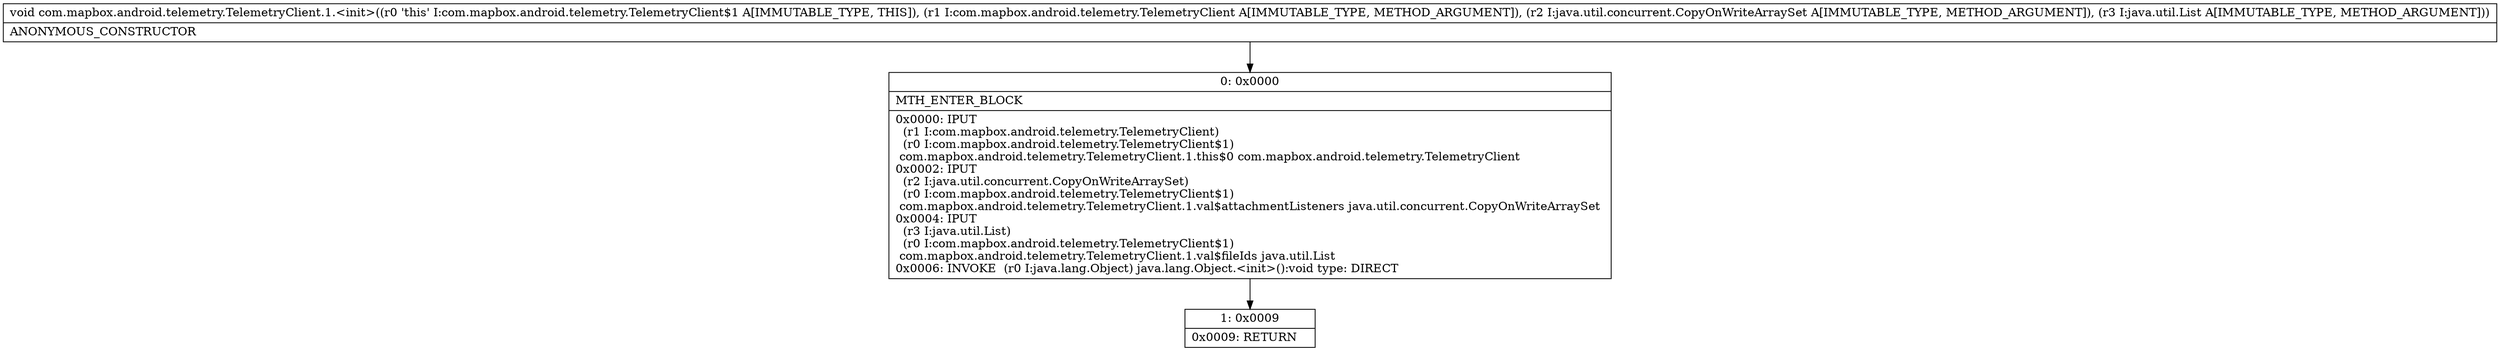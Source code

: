 digraph "CFG forcom.mapbox.android.telemetry.TelemetryClient.1.\<init\>(Lcom\/mapbox\/android\/telemetry\/TelemetryClient;Ljava\/util\/concurrent\/CopyOnWriteArraySet;Ljava\/util\/List;)V" {
Node_0 [shape=record,label="{0\:\ 0x0000|MTH_ENTER_BLOCK\l|0x0000: IPUT  \l  (r1 I:com.mapbox.android.telemetry.TelemetryClient)\l  (r0 I:com.mapbox.android.telemetry.TelemetryClient$1)\l com.mapbox.android.telemetry.TelemetryClient.1.this$0 com.mapbox.android.telemetry.TelemetryClient \l0x0002: IPUT  \l  (r2 I:java.util.concurrent.CopyOnWriteArraySet)\l  (r0 I:com.mapbox.android.telemetry.TelemetryClient$1)\l com.mapbox.android.telemetry.TelemetryClient.1.val$attachmentListeners java.util.concurrent.CopyOnWriteArraySet \l0x0004: IPUT  \l  (r3 I:java.util.List)\l  (r0 I:com.mapbox.android.telemetry.TelemetryClient$1)\l com.mapbox.android.telemetry.TelemetryClient.1.val$fileIds java.util.List \l0x0006: INVOKE  (r0 I:java.lang.Object) java.lang.Object.\<init\>():void type: DIRECT \l}"];
Node_1 [shape=record,label="{1\:\ 0x0009|0x0009: RETURN   \l}"];
MethodNode[shape=record,label="{void com.mapbox.android.telemetry.TelemetryClient.1.\<init\>((r0 'this' I:com.mapbox.android.telemetry.TelemetryClient$1 A[IMMUTABLE_TYPE, THIS]), (r1 I:com.mapbox.android.telemetry.TelemetryClient A[IMMUTABLE_TYPE, METHOD_ARGUMENT]), (r2 I:java.util.concurrent.CopyOnWriteArraySet A[IMMUTABLE_TYPE, METHOD_ARGUMENT]), (r3 I:java.util.List A[IMMUTABLE_TYPE, METHOD_ARGUMENT]))  | ANONYMOUS_CONSTRUCTOR\l}"];
MethodNode -> Node_0;
Node_0 -> Node_1;
}

